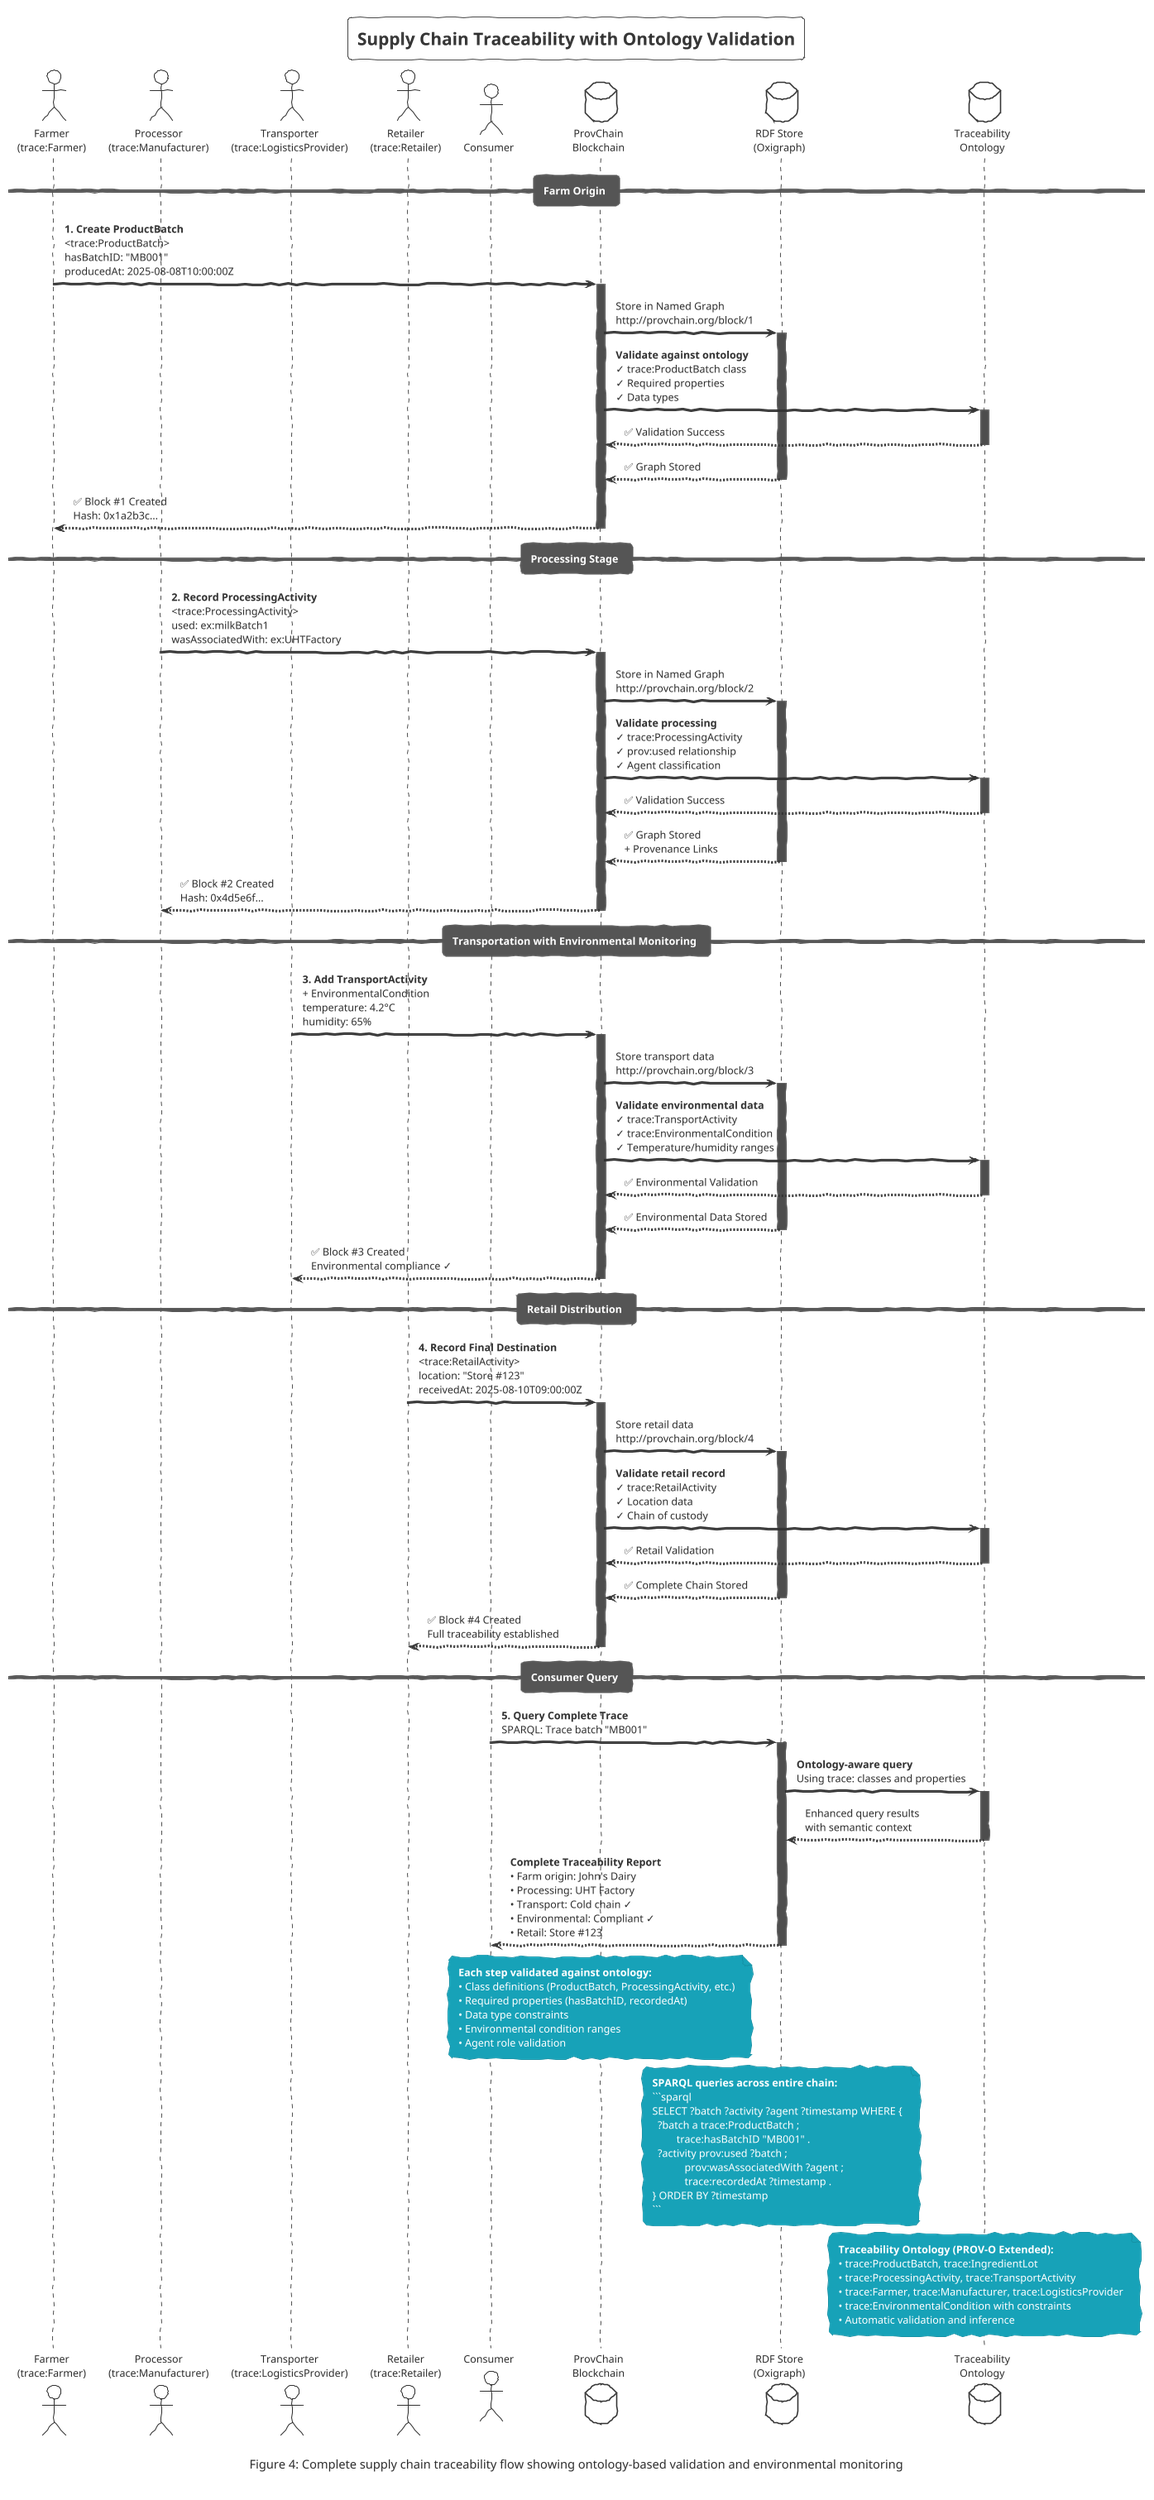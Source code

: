@startuml supply-chain-flow
!theme sketchy-outline
title Supply Chain Traceability with Ontology Validation
caption Figure 4: Complete supply chain traceability flow showing ontology-based validation and environmental monitoring

actor "Farmer\n(trace:Farmer)" as Farmer
actor "Processor\n(trace:Manufacturer)" as Processor
actor "Transporter\n(trace:LogisticsProvider)" as Transporter
actor "Retailer\n(trace:Retailer)" as Retailer
actor "Consumer" as Consumer

database "ProvChain\nBlockchain" as Blockchain
database "RDF Store\n(Oxigraph)" as RDFStore
database "Traceability\nOntology" as Ontology

== Farm Origin ==

Farmer -> Blockchain : **1. Create ProductBatch**\n<trace:ProductBatch>\nhasBatchID: "MB001"\nproducedAt: 2025-08-08T10:00:00Z
activate Blockchain

Blockchain -> RDFStore : Store in Named Graph\nhttp://provchain.org/block/1
activate RDFStore

Blockchain -> Ontology : **Validate against ontology**\n✓ trace:ProductBatch class\n✓ Required properties\n✓ Data types
activate Ontology

Ontology --> Blockchain : ✅ Validation Success
deactivate Ontology

RDFStore --> Blockchain : ✅ Graph Stored
deactivate RDFStore

Blockchain --> Farmer : ✅ Block #1 Created\nHash: 0x1a2b3c...
deactivate Blockchain

== Processing Stage ==

Processor -> Blockchain : **2. Record ProcessingActivity**\n<trace:ProcessingActivity>\nused: ex:milkBatch1\nwasAssociatedWith: ex:UHTFactory
activate Blockchain

Blockchain -> RDFStore : Store in Named Graph\nhttp://provchain.org/block/2
activate RDFStore

Blockchain -> Ontology : **Validate processing**\n✓ trace:ProcessingActivity\n✓ prov:used relationship\n✓ Agent classification
activate Ontology

Ontology --> Blockchain : ✅ Validation Success
deactivate Ontology

RDFStore --> Blockchain : ✅ Graph Stored\n+ Provenance Links
deactivate RDFStore

Blockchain --> Processor : ✅ Block #2 Created\nHash: 0x4d5e6f...
deactivate Blockchain

== Transportation with Environmental Monitoring ==

Transporter -> Blockchain : **3. Add TransportActivity**\n+ EnvironmentalCondition\ntemperature: 4.2°C\nhumidity: 65%
activate Blockchain

Blockchain -> RDFStore : Store transport data\nhttp://provchain.org/block/3
activate RDFStore

Blockchain -> Ontology : **Validate environmental data**\n✓ trace:TransportActivity\n✓ trace:EnvironmentalCondition\n✓ Temperature/humidity ranges
activate Ontology

Ontology --> Blockchain : ✅ Environmental Validation
deactivate Ontology

RDFStore --> Blockchain : ✅ Environmental Data Stored
deactivate RDFStore

Blockchain --> Transporter : ✅ Block #3 Created\nEnvironmental compliance ✓
deactivate Blockchain

== Retail Distribution ==

Retailer -> Blockchain : **4. Record Final Destination**\n<trace:RetailActivity>\nlocation: "Store #123"\nreceivedAt: 2025-08-10T09:00:00Z
activate Blockchain

Blockchain -> RDFStore : Store retail data\nhttp://provchain.org/block/4
activate RDFStore

Blockchain -> Ontology : **Validate retail record**\n✓ trace:RetailActivity\n✓ Location data\n✓ Chain of custody
activate Ontology

Ontology --> Blockchain : ✅ Retail Validation
deactivate Ontology

RDFStore --> Blockchain : ✅ Complete Chain Stored
deactivate RDFStore

Blockchain --> Retailer : ✅ Block #4 Created\nFull traceability established
deactivate Blockchain

== Consumer Query ==

Consumer -> RDFStore : **5. Query Complete Trace**\nSPARQL: Trace batch "MB001"
activate RDFStore

RDFStore -> Ontology : **Ontology-aware query**\nUsing trace: classes and properties
activate Ontology

Ontology --> RDFStore : Enhanced query results\nwith semantic context
deactivate Ontology

RDFStore --> Consumer : **Complete Traceability Report**\n• Farm origin: John's Dairy\n• Processing: UHT Factory\n• Transport: Cold chain ✓\n• Environmental: Compliant ✓\n• Retail: Store #123
deactivate RDFStore

note over Blockchain
  **Each step validated against ontology:**
  • Class definitions (ProductBatch, ProcessingActivity, etc.)
  • Required properties (hasBatchID, recordedAt)
  • Data type constraints
  • Environmental condition ranges
  • Agent role validation
end note

note over RDFStore
  **SPARQL queries across entire chain:**
  ```sparql
  SELECT ?batch ?activity ?agent ?timestamp WHERE {
    ?batch a trace:ProductBatch ;
           trace:hasBatchID "MB001" .
    ?activity prov:used ?batch ;
              prov:wasAssociatedWith ?agent ;
              trace:recordedAt ?timestamp .
  } ORDER BY ?timestamp
  ```
end note

note over Ontology
  **Traceability Ontology (PROV-O Extended):**
  • trace:ProductBatch, trace:IngredientLot
  • trace:ProcessingActivity, trace:TransportActivity
  • trace:Farmer, trace:Manufacturer, trace:LogisticsProvider
  • trace:EnvironmentalCondition with constraints
  • Automatic validation and inference
end note

@enduml
